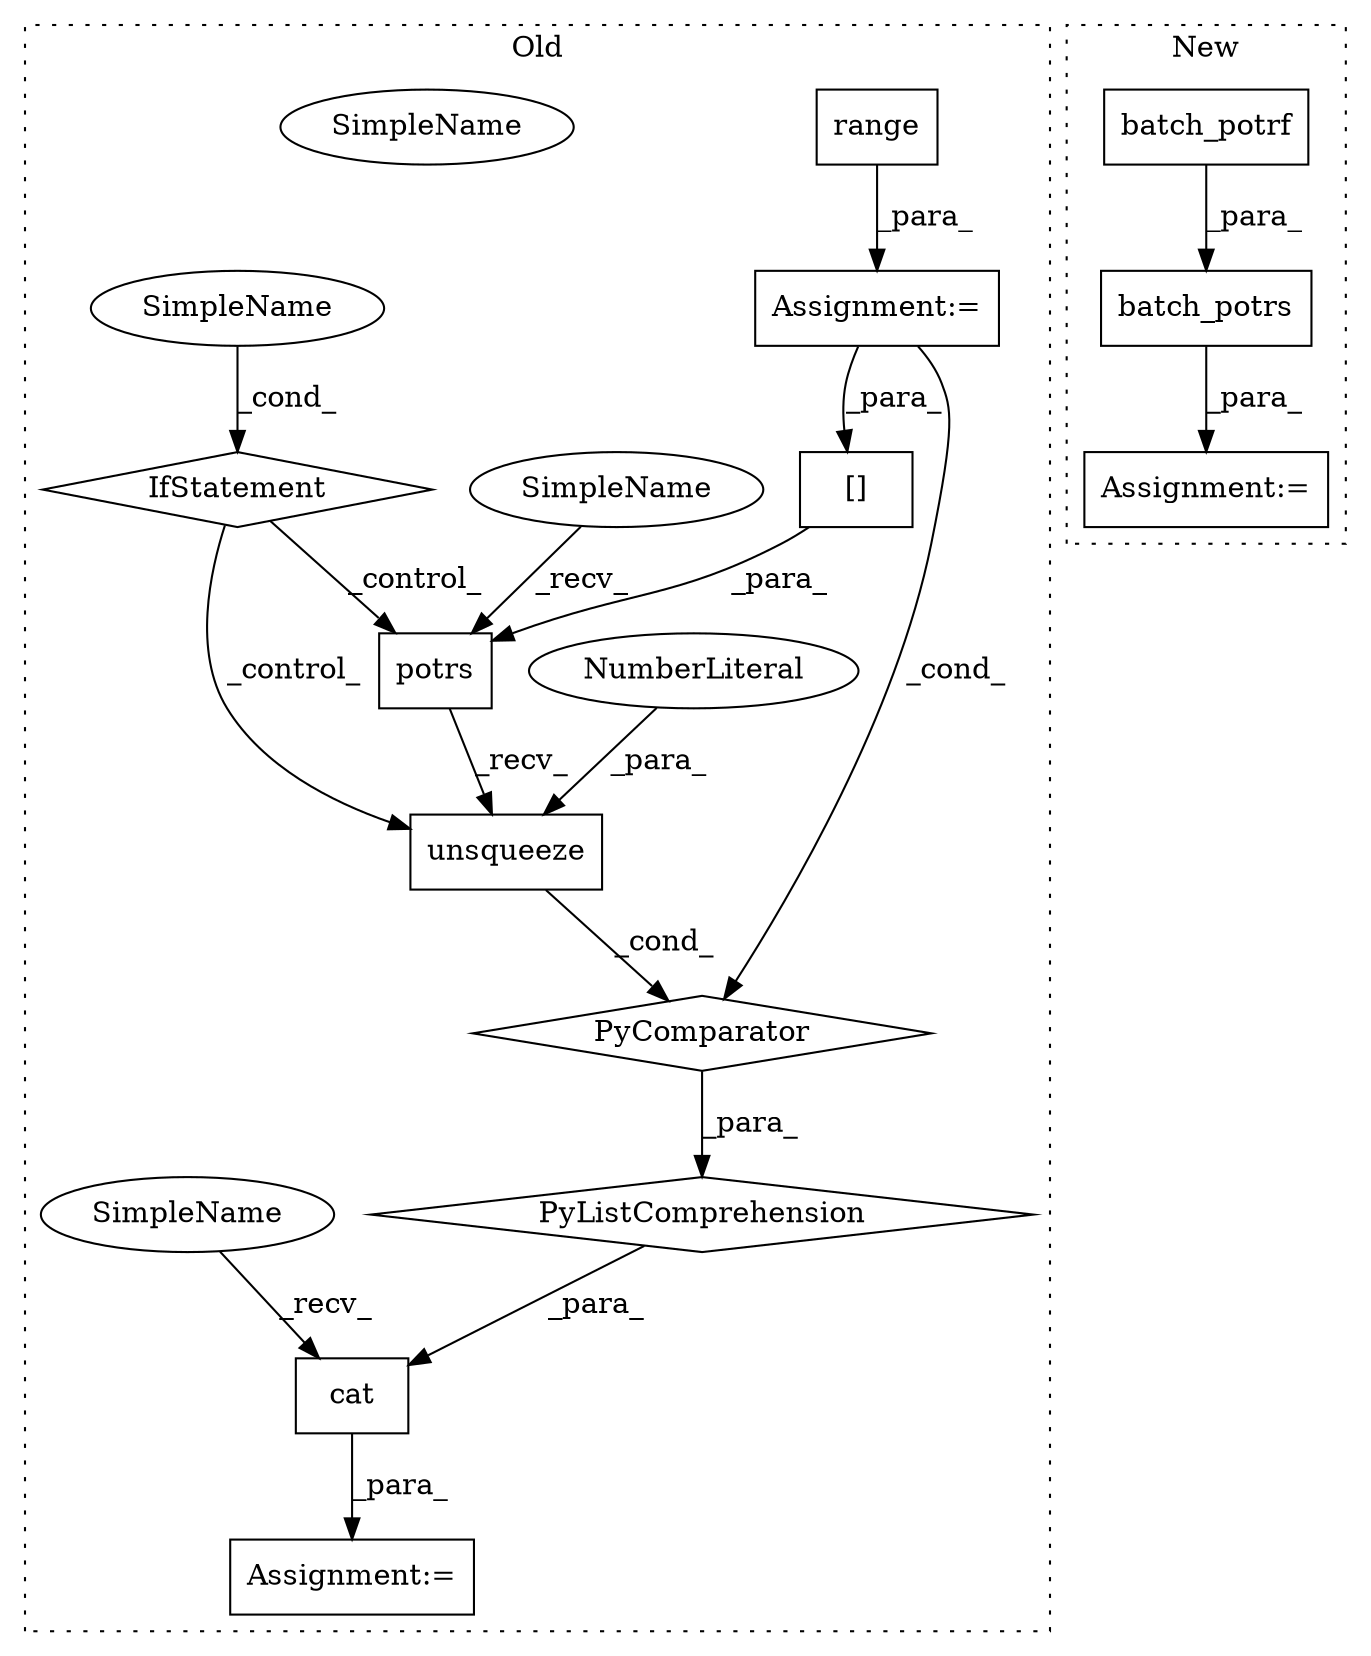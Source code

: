 digraph G {
subgraph cluster0 {
1 [label="IfStatement" a="25" s="2598" l="24" shape="diamond"];
3 [label="unsqueeze" a="32" s="2528,2539" l="10,1" shape="box"];
4 [label="NumberLiteral" a="34" s="2538" l="1" shape="ellipse"];
5 [label="potrs" a="32" s="2499,2526" l="6,1" shape="box"];
6 [label="[]" a="2" s="2505,2510" l="4,1" shape="box"];
7 [label="range" a="32" s="2605,2612" l="6,1" shape="box"];
8 [label="SimpleName" a="42" s="2617" l="5" shape="ellipse"];
9 [label="PyListComprehension" a="109" s="2493" l="137" shape="diamond"];
10 [label="PyComparator" a="113" s="2598" l="24" shape="diamond"];
11 [label="cat" a="32" s="2478,2630" l="15,-5" shape="box"];
13 [label="Assignment:=" a="7" s="2471" l="1" shape="box"];
14 [label="Assignment:=" a="7" s="2598" l="24" shape="box"];
16 [label="SimpleName" a="42" s="2617" l="5" shape="ellipse"];
17 [label="SimpleName" a="42" s="2493" l="5" shape="ellipse"];
18 [label="SimpleName" a="42" s="2472" l="5" shape="ellipse"];
label = "Old";
style="dotted";
}
subgraph cluster1 {
2 [label="batch_potrs" a="32" s="2417,2444" l="12,1" shape="box"];
12 [label="Assignment:=" a="7" s="2416" l="1" shape="box"];
15 [label="batch_potrf" a="32" s="2385,2403" l="12,1" shape="box"];
label = "New";
style="dotted";
}
1 -> 3 [label="_control_"];
1 -> 5 [label="_control_"];
2 -> 12 [label="_para_"];
3 -> 10 [label="_cond_"];
4 -> 3 [label="_para_"];
5 -> 3 [label="_recv_"];
6 -> 5 [label="_para_"];
7 -> 14 [label="_para_"];
9 -> 11 [label="_para_"];
10 -> 9 [label="_para_"];
11 -> 13 [label="_para_"];
14 -> 6 [label="_para_"];
14 -> 10 [label="_cond_"];
15 -> 2 [label="_para_"];
16 -> 1 [label="_cond_"];
17 -> 5 [label="_recv_"];
18 -> 11 [label="_recv_"];
}